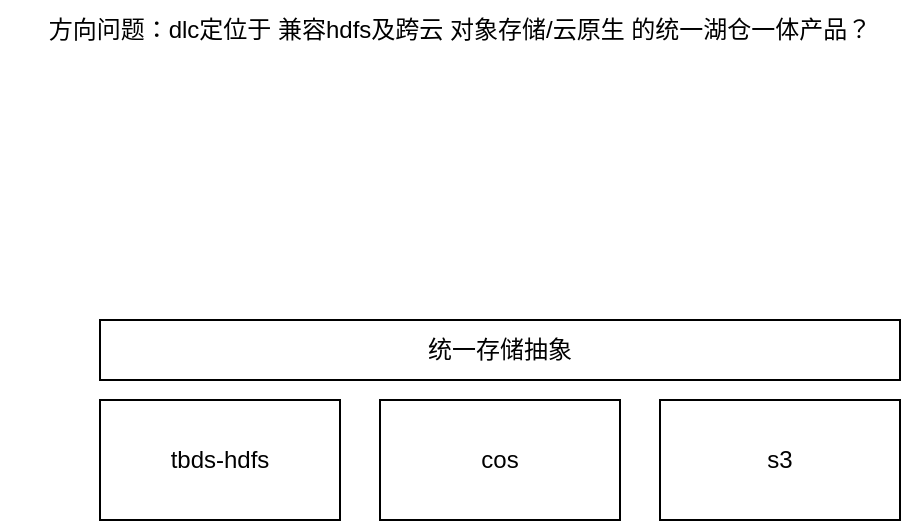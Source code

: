 <mxfile version="20.2.3" type="github">
  <diagram id="dzDGJaT0LqkKtjmnmPE_" name="Page-1">
    <mxGraphModel dx="1298" dy="773" grid="1" gridSize="10" guides="1" tooltips="1" connect="1" arrows="1" fold="1" page="1" pageScale="1" pageWidth="827" pageHeight="1169" math="0" shadow="0">
      <root>
        <mxCell id="0" />
        <mxCell id="1" parent="0" />
        <mxCell id="bD3E9LJAJzrm63IDOAJ8-2" value="方向问题：dlc定位于 兼容hdfs及跨云 对象存储/云原生 的统一湖仓一体产品？" style="text;html=1;strokeColor=none;fillColor=none;align=center;verticalAlign=middle;whiteSpace=wrap;rounded=0;" vertex="1" parent="1">
          <mxGeometry x="30" y="250" width="460" height="30" as="geometry" />
        </mxCell>
        <mxCell id="bD3E9LJAJzrm63IDOAJ8-3" value="tbds-hdfs" style="rounded=0;whiteSpace=wrap;html=1;" vertex="1" parent="1">
          <mxGeometry x="80" y="450" width="120" height="60" as="geometry" />
        </mxCell>
        <mxCell id="bD3E9LJAJzrm63IDOAJ8-4" value="cos" style="rounded=0;whiteSpace=wrap;html=1;" vertex="1" parent="1">
          <mxGeometry x="220" y="450" width="120" height="60" as="geometry" />
        </mxCell>
        <mxCell id="bD3E9LJAJzrm63IDOAJ8-5" value="s3" style="rounded=0;whiteSpace=wrap;html=1;" vertex="1" parent="1">
          <mxGeometry x="360" y="450" width="120" height="60" as="geometry" />
        </mxCell>
        <mxCell id="bD3E9LJAJzrm63IDOAJ8-6" value="统一存储抽象" style="rounded=0;whiteSpace=wrap;html=1;" vertex="1" parent="1">
          <mxGeometry x="80" y="410" width="400" height="30" as="geometry" />
        </mxCell>
      </root>
    </mxGraphModel>
  </diagram>
</mxfile>

